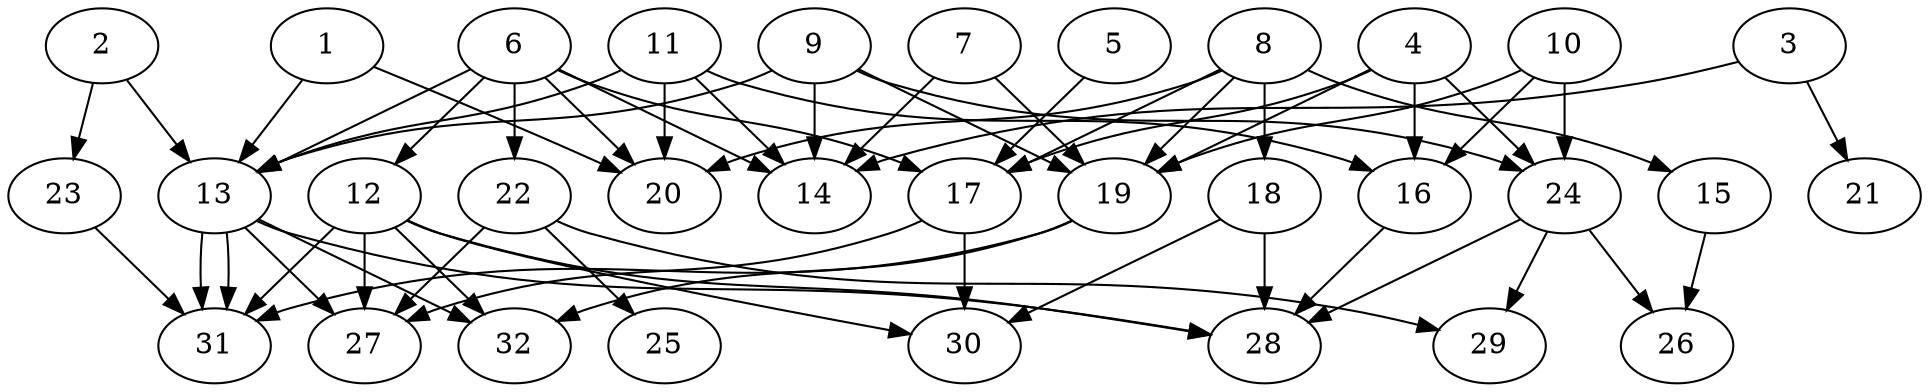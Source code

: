 // DAG (tier=2-normal, mode=compute, n=32, ccr=0.399, fat=0.675, density=0.406, regular=0.515, jump=0.121, mindata=524288, maxdata=8388608)
// DAG automatically generated by daggen at Sun Aug 24 16:33:33 2025
// /home/ermia/Project/Environments/daggen/bin/daggen --dot --ccr 0.399 --fat 0.675 --regular 0.515 --density 0.406 --jump 0.121 --mindata 524288 --maxdata 8388608 -n 32 
digraph G {
  1 [size="62623667086388960", alpha="0.15", expect_size="31311833543194480"]
  1 -> 13 [size ="149741895680000"]
  1 -> 20 [size ="149741895680000"]
  2 [size="1607599799261986816", alpha="0.15", expect_size="803799899630993408"]
  2 -> 13 [size ="10978473279488"]
  2 -> 23 [size ="10978473279488"]
  3 [size="497140214522258", alpha="0.19", expect_size="248570107261129"]
  3 -> 14 [size ="49167653142528"]
  3 -> 21 [size ="49167653142528"]
  4 [size="2664179637260312", alpha="0.16", expect_size="1332089818630156"]
  4 -> 16 [size ="201410478080000"]
  4 -> 17 [size ="201410478080000"]
  4 -> 19 [size ="201410478080000"]
  4 -> 24 [size ="201410478080000"]
  5 [size="454980889952066207744", alpha="0.05", expect_size="227490444976033103872"]
  5 -> 17 [size ="473244335341568"]
  6 [size="22583789588096828", alpha="0.16", expect_size="11291894794048414"]
  6 -> 12 [size ="9055678496768"]
  6 -> 13 [size ="9055678496768"]
  6 -> 14 [size ="9055678496768"]
  6 -> 17 [size ="9055678496768"]
  6 -> 20 [size ="9055678496768"]
  6 -> 22 [size ="9055678496768"]
  7 [size="292440348121794240", alpha="0.00", expect_size="146220174060897120"]
  7 -> 14 [size ="122794759159808"]
  7 -> 19 [size ="122794759159808"]
  8 [size="368710145063193920", alpha="0.20", expect_size="184355072531596960"]
  8 -> 15 [size ="156479088754688"]
  8 -> 17 [size ="156479088754688"]
  8 -> 18 [size ="156479088754688"]
  8 -> 19 [size ="156479088754688"]
  8 -> 20 [size ="156479088754688"]
  9 [size="358438749421302710272", alpha="0.18", expect_size="179219374710651355136"]
  9 -> 13 [size ="403676334129152"]
  9 -> 14 [size ="403676334129152"]
  9 -> 19 [size ="403676334129152"]
  9 -> 24 [size ="403676334129152"]
  10 [size="37682169186642558976", alpha="0.12", expect_size="18841084593321279488"]
  10 -> 16 [size ="89918126686208"]
  10 -> 19 [size ="89918126686208"]
  10 -> 24 [size ="89918126686208"]
  11 [size="106633338544328752", alpha="0.16", expect_size="53316669272164376"]
  11 -> 13 [size ="49005316800512"]
  11 -> 14 [size ="49005316800512"]
  11 -> 16 [size ="49005316800512"]
  11 -> 20 [size ="49005316800512"]
  12 [size="21393111159716336", alpha="0.16", expect_size="10696555579858168"]
  12 -> 27 [size ="429566657036288"]
  12 -> 28 [size ="429566657036288"]
  12 -> 30 [size ="429566657036288"]
  12 -> 31 [size ="429566657036288"]
  12 -> 32 [size ="429566657036288"]
  13 [size="8802063918424838", alpha="0.11", expect_size="4401031959212419"]
  13 -> 27 [size ="138956452659200"]
  13 -> 28 [size ="138956452659200"]
  13 -> 31 [size ="138956452659200"]
  13 -> 31 [size ="138956452659200"]
  13 -> 32 [size ="138956452659200"]
  14 [size="522590723302232162304", alpha="0.08", expect_size="261295361651116081152"]
  15 [size="534843158063315156992", alpha="0.09", expect_size="267421579031657578496"]
  15 -> 26 [size ="527117720748032"]
  16 [size="822124223800890", alpha="0.19", expect_size="411062111900445"]
  16 -> 28 [size ="16114482413568"]
  17 [size="320410309696643712", alpha="0.05", expect_size="160205154848321856"]
  17 -> 27 [size ="434261668659200"]
  17 -> 30 [size ="434261668659200"]
  18 [size="146544858842522720", alpha="0.12", expect_size="73272429421261360"]
  18 -> 28 [size ="88495653650432"]
  18 -> 30 [size ="88495653650432"]
  19 [size="26296000903995457536", alpha="0.04", expect_size="13148000451997728768"]
  19 -> 31 [size ="70742943203328"]
  19 -> 32 [size ="70742943203328"]
  20 [size="197032334823228", alpha="0.12", expect_size="98516167411614"]
  21 [size="225039733506441216", alpha="0.19", expect_size="112519866753220608"]
  22 [size="2257081593740918784", alpha="0.01", expect_size="1128540796870459392"]
  22 -> 25 [size ="13765378572288"]
  22 -> 27 [size ="13765378572288"]
  22 -> 29 [size ="13765378572288"]
  23 [size="267464416602213056512", alpha="0.17", expect_size="133732208301106528256"]
  23 -> 31 [size ="332098816704512"]
  24 [size="474561638522878592", alpha="0.08", expect_size="237280819261439296"]
  24 -> 26 [size ="172293821038592"]
  24 -> 28 [size ="172293821038592"]
  24 -> 29 [size ="172293821038592"]
  25 [size="2840314364861349888", alpha="0.09", expect_size="1420157182430674944"]
  26 [size="60623931136441328", alpha="0.11", expect_size="30311965568220664"]
  27 [size="689478257116324992", alpha="0.20", expect_size="344739128558162496"]
  28 [size="98432966973714333696", alpha="0.11", expect_size="49216483486857166848"]
  29 [size="11844578511817668", alpha="0.15", expect_size="5922289255908834"]
  30 [size="7876227858031443968", alpha="0.19", expect_size="3938113929015721984"]
  31 [size="5951635333466353", alpha="0.03", expect_size="2975817666733176"]
  32 [size="2709225587518601", alpha="0.08", expect_size="1354612793759300"]
}